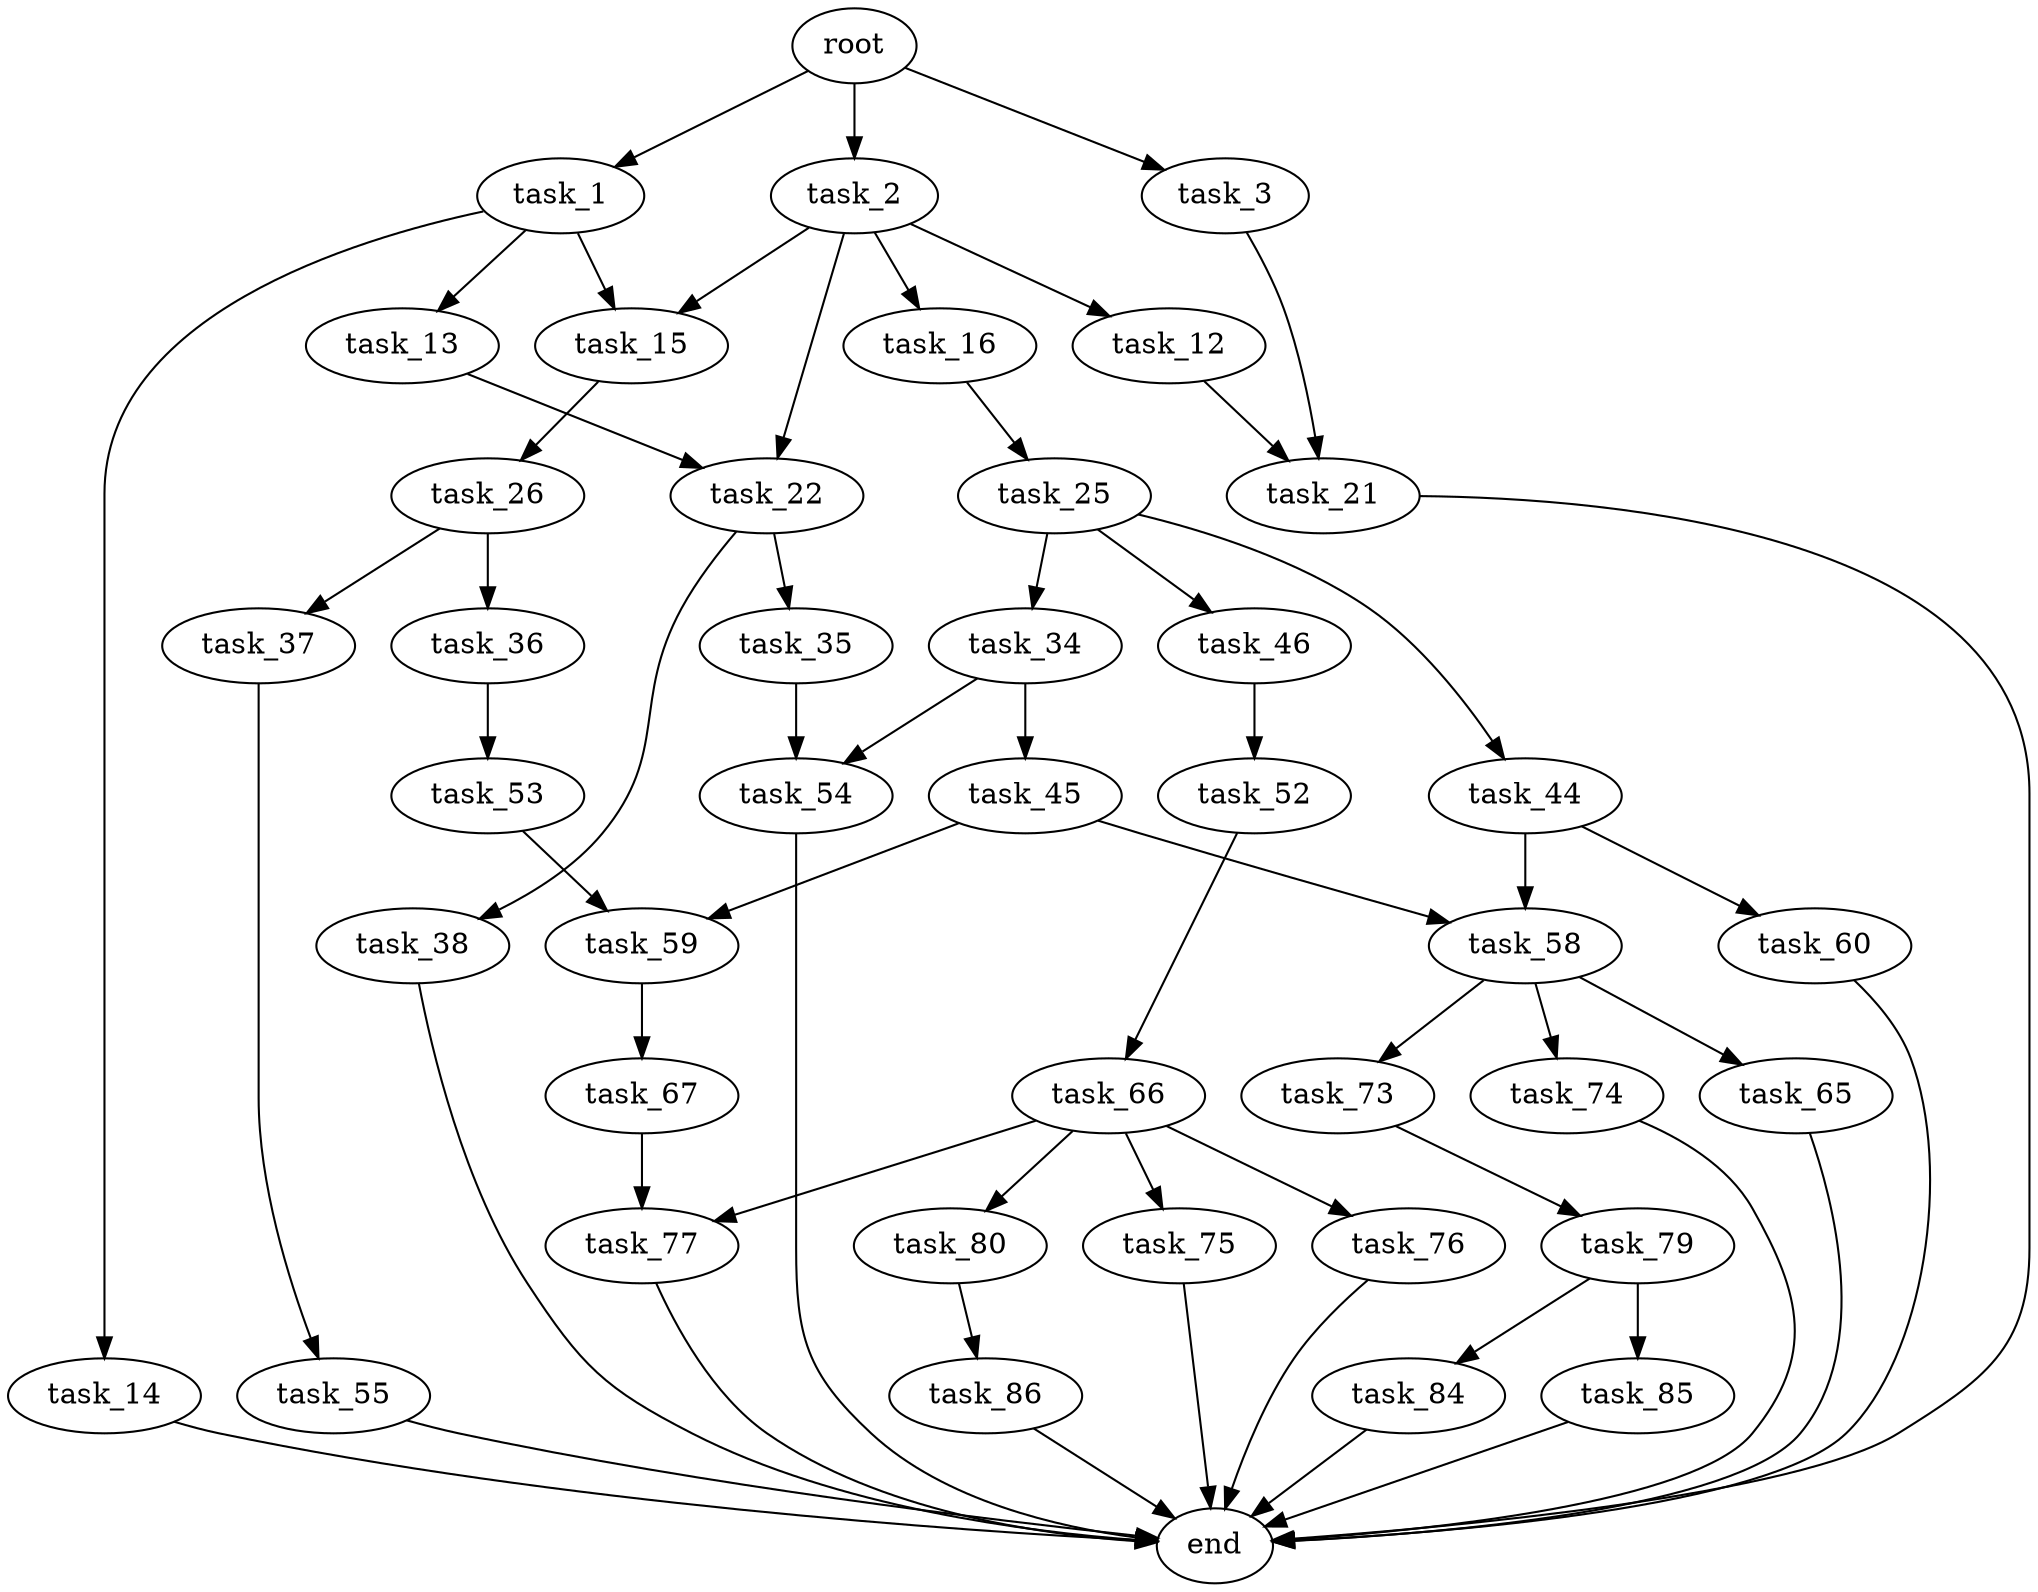 digraph G {
  root [size="0.000000"];
  task_1 [size="8589934592.000000"];
  task_2 [size="11597990095.000000"];
  task_3 [size="28991029248.000000"];
  task_12 [size="782757789696.000000"];
  task_13 [size="782757789696.000000"];
  task_14 [size="549755813888.000000"];
  task_15 [size="102878814895.000000"];
  task_16 [size="121473727712.000000"];
  task_21 [size="28991029248.000000"];
  task_22 [size="549755813888.000000"];
  task_25 [size="401078899773.000000"];
  task_26 [size="488367165649.000000"];
  task_34 [size="1073741824000.000000"];
  task_35 [size="1367899364584.000000"];
  task_36 [size="134217728000.000000"];
  task_37 [size="231928233984.000000"];
  task_38 [size="1073741824000.000000"];
  task_44 [size="782757789696.000000"];
  task_45 [size="68719476736.000000"];
  task_46 [size="313601921980.000000"];
  task_52 [size="840319804902.000000"];
  task_53 [size="782757789696.000000"];
  task_54 [size="231928233984.000000"];
  task_55 [size="782757789696.000000"];
  task_58 [size="68719476736.000000"];
  task_59 [size="365490277328.000000"];
  task_60 [size="833951429706.000000"];
  task_65 [size="782757789696.000000"];
  task_66 [size="3900161615.000000"];
  task_67 [size="1125156752342.000000"];
  task_73 [size="231928233984.000000"];
  task_74 [size="28991029248.000000"];
  task_75 [size="28991029248.000000"];
  task_76 [size="17661465356.000000"];
  task_77 [size="134217728000.000000"];
  task_79 [size="121093542007.000000"];
  task_80 [size="18212899329.000000"];
  task_84 [size="313116483390.000000"];
  task_85 [size="577676569742.000000"];
  task_86 [size="13303517411.000000"];
  end [size="0.000000"];

  root -> task_1 [size="1.000000"];
  root -> task_2 [size="1.000000"];
  root -> task_3 [size="1.000000"];
  task_1 -> task_13 [size="33554432.000000"];
  task_1 -> task_14 [size="33554432.000000"];
  task_1 -> task_15 [size="33554432.000000"];
  task_2 -> task_12 [size="679477248.000000"];
  task_2 -> task_15 [size="679477248.000000"];
  task_2 -> task_16 [size="679477248.000000"];
  task_2 -> task_22 [size="679477248.000000"];
  task_3 -> task_21 [size="75497472.000000"];
  task_12 -> task_21 [size="679477248.000000"];
  task_13 -> task_22 [size="679477248.000000"];
  task_14 -> end [size="1.000000"];
  task_15 -> task_26 [size="301989888.000000"];
  task_16 -> task_25 [size="134217728.000000"];
  task_21 -> end [size="1.000000"];
  task_22 -> task_35 [size="536870912.000000"];
  task_22 -> task_38 [size="536870912.000000"];
  task_25 -> task_34 [size="838860800.000000"];
  task_25 -> task_44 [size="838860800.000000"];
  task_25 -> task_46 [size="838860800.000000"];
  task_26 -> task_36 [size="679477248.000000"];
  task_26 -> task_37 [size="679477248.000000"];
  task_34 -> task_45 [size="838860800.000000"];
  task_34 -> task_54 [size="838860800.000000"];
  task_35 -> task_54 [size="838860800.000000"];
  task_36 -> task_53 [size="209715200.000000"];
  task_37 -> task_55 [size="301989888.000000"];
  task_38 -> end [size="1.000000"];
  task_44 -> task_58 [size="679477248.000000"];
  task_44 -> task_60 [size="679477248.000000"];
  task_45 -> task_58 [size="134217728.000000"];
  task_45 -> task_59 [size="134217728.000000"];
  task_46 -> task_52 [size="301989888.000000"];
  task_52 -> task_66 [size="536870912.000000"];
  task_53 -> task_59 [size="679477248.000000"];
  task_54 -> end [size="1.000000"];
  task_55 -> end [size="1.000000"];
  task_58 -> task_65 [size="134217728.000000"];
  task_58 -> task_73 [size="134217728.000000"];
  task_58 -> task_74 [size="134217728.000000"];
  task_59 -> task_67 [size="536870912.000000"];
  task_60 -> end [size="1.000000"];
  task_65 -> end [size="1.000000"];
  task_66 -> task_75 [size="75497472.000000"];
  task_66 -> task_76 [size="75497472.000000"];
  task_66 -> task_77 [size="75497472.000000"];
  task_66 -> task_80 [size="75497472.000000"];
  task_67 -> task_77 [size="838860800.000000"];
  task_73 -> task_79 [size="301989888.000000"];
  task_74 -> end [size="1.000000"];
  task_75 -> end [size="1.000000"];
  task_76 -> end [size="1.000000"];
  task_77 -> end [size="1.000000"];
  task_79 -> task_84 [size="134217728.000000"];
  task_79 -> task_85 [size="134217728.000000"];
  task_80 -> task_86 [size="838860800.000000"];
  task_84 -> end [size="1.000000"];
  task_85 -> end [size="1.000000"];
  task_86 -> end [size="1.000000"];
}
